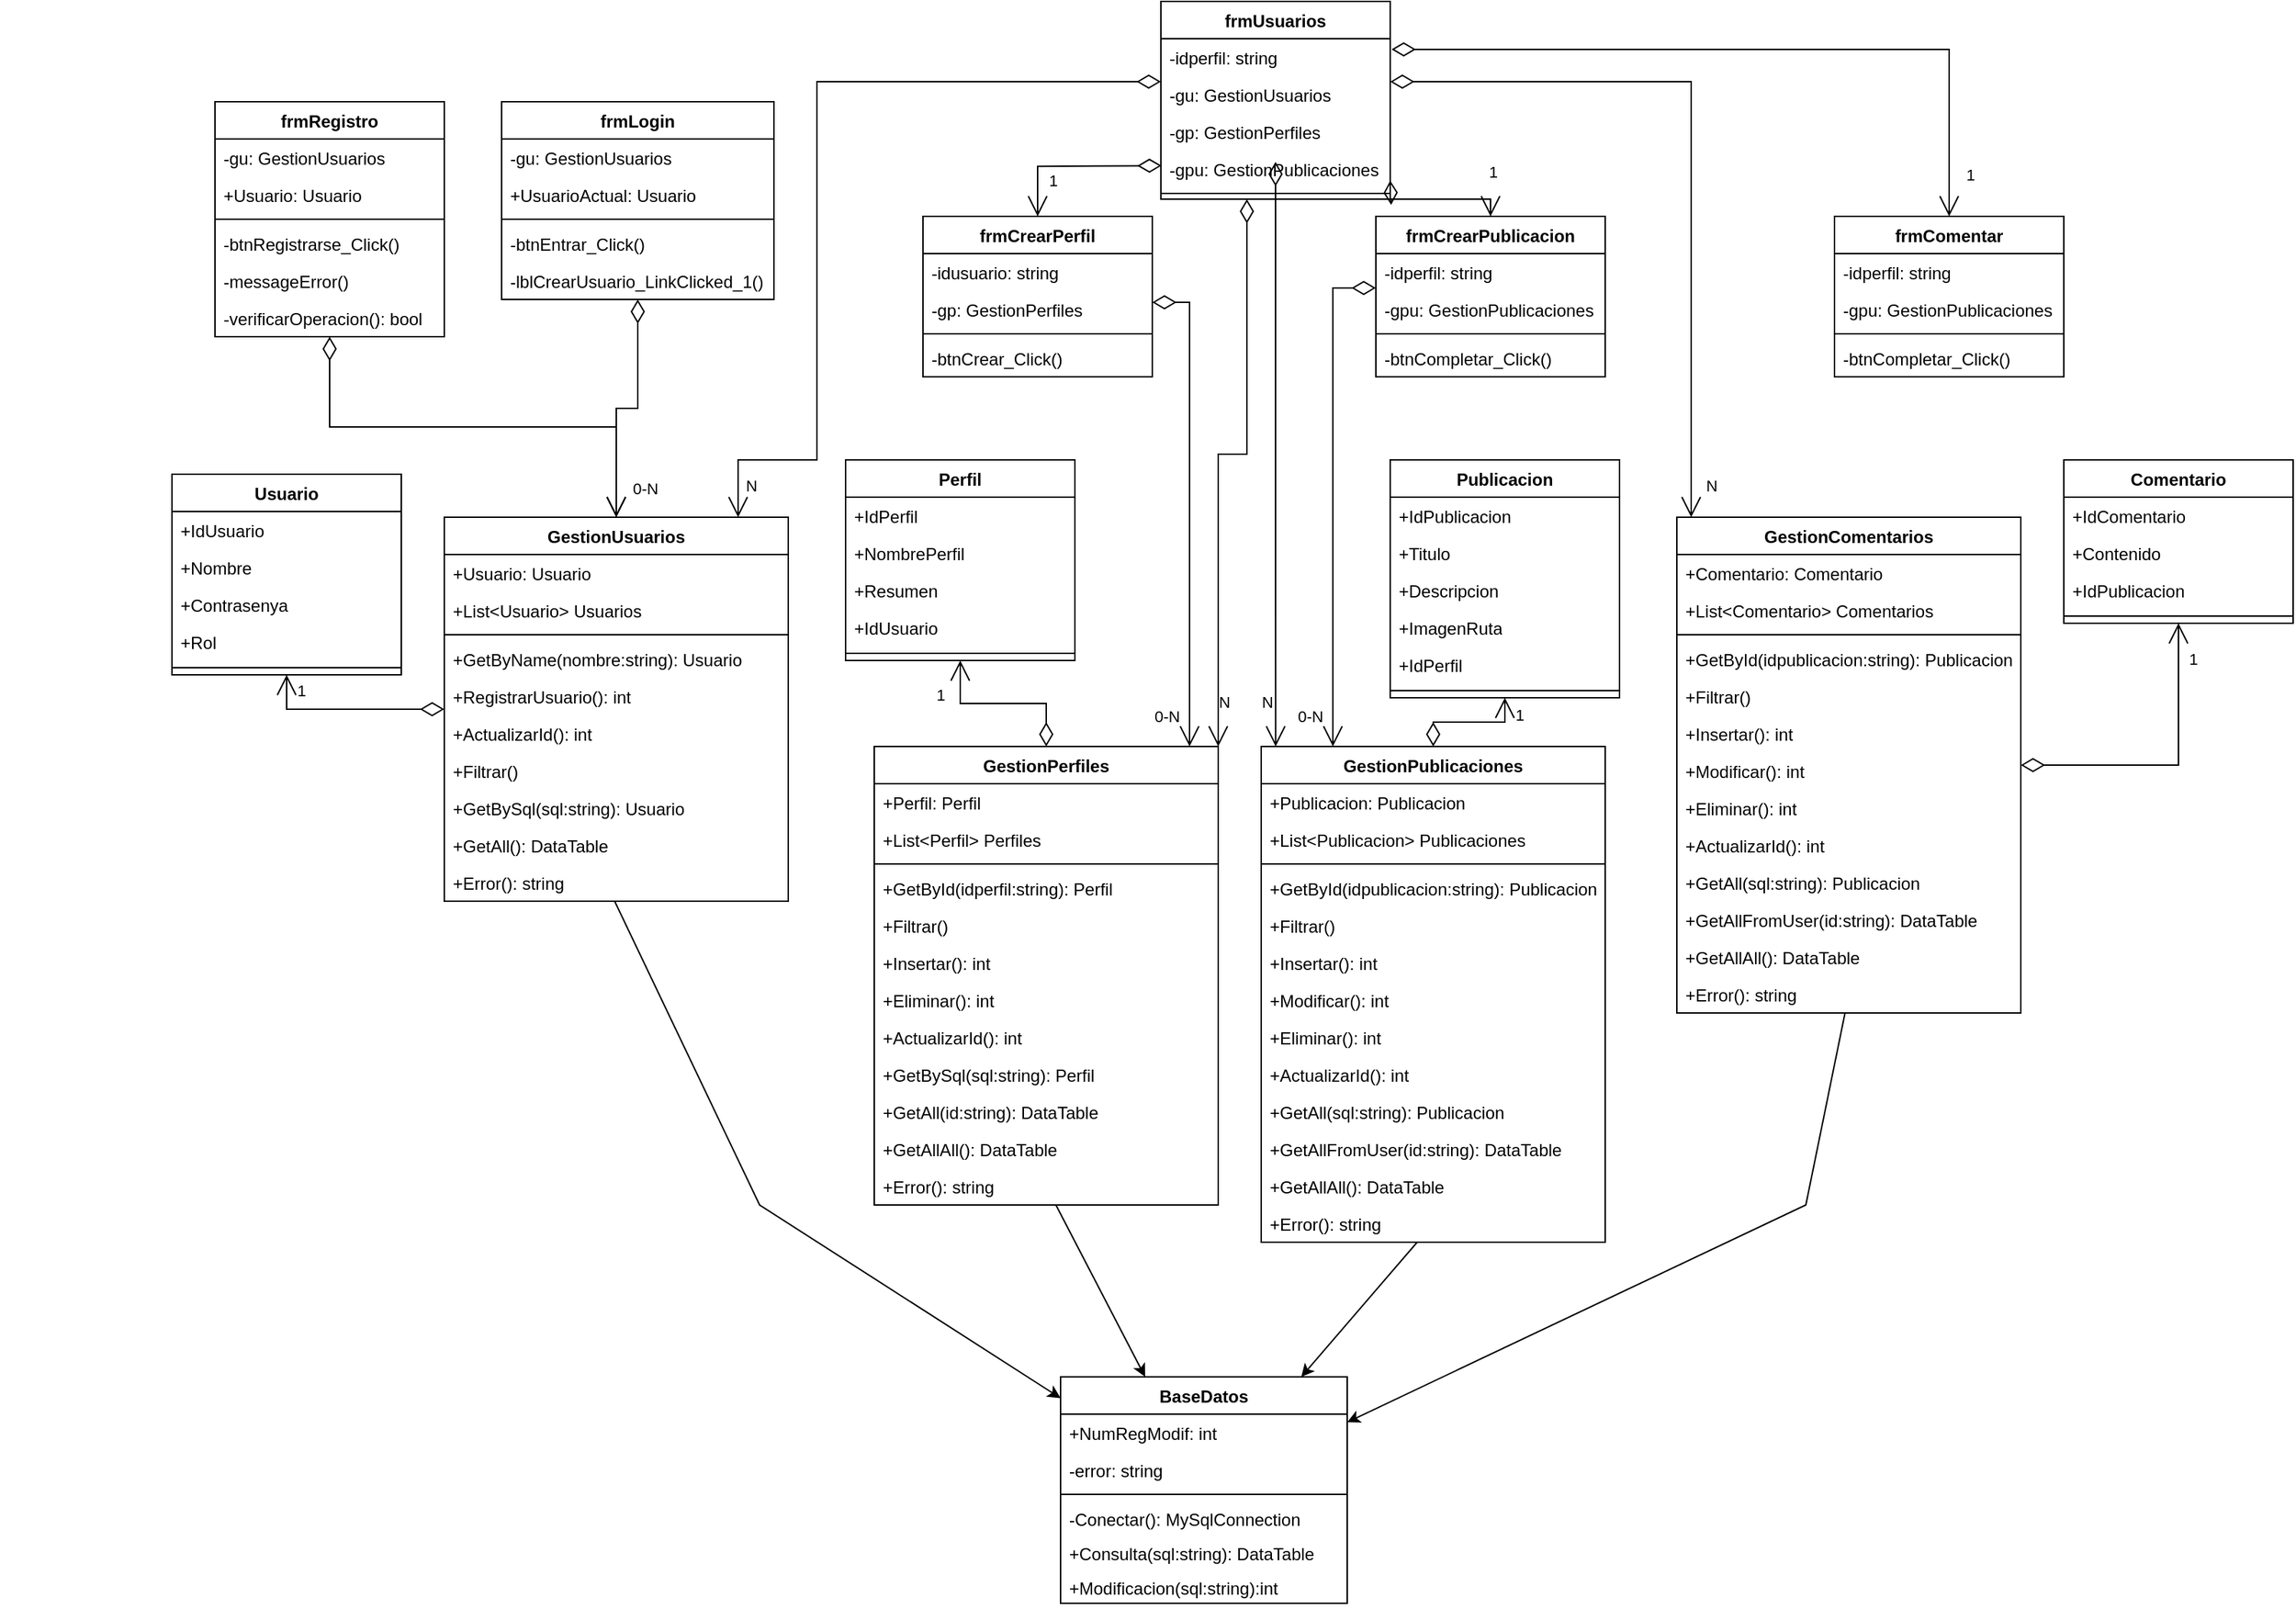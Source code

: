 <mxfile version="24.4.4" type="device">
  <diagram id="C5RBs43oDa-KdzZeNtuy" name="Page-1">
    <mxGraphModel dx="2589" dy="1954" grid="1" gridSize="10" guides="1" tooltips="1" connect="1" arrows="1" fold="1" page="1" pageScale="1" pageWidth="827" pageHeight="1169" math="0" shadow="0">
      <root>
        <mxCell id="WIyWlLk6GJQsqaUBKTNV-0" />
        <mxCell id="WIyWlLk6GJQsqaUBKTNV-1" parent="WIyWlLk6GJQsqaUBKTNV-0" />
        <mxCell id="KeIq5bS-NkXql9gFSNS_-0" value="BaseDatos" style="swimlane;fontStyle=1;align=center;verticalAlign=top;childLayout=stackLayout;horizontal=1;startSize=26;horizontalStack=0;resizeParent=1;resizeParentMax=0;resizeLast=0;collapsible=1;marginBottom=0;whiteSpace=wrap;html=1;" vertex="1" parent="WIyWlLk6GJQsqaUBKTNV-1">
          <mxGeometry x="430" y="610" width="200" height="158" as="geometry" />
        </mxCell>
        <mxCell id="KeIq5bS-NkXql9gFSNS_-1" value="+NumRegModif: int" style="text;strokeColor=none;fillColor=none;align=left;verticalAlign=top;spacingLeft=4;spacingRight=4;overflow=hidden;rotatable=0;points=[[0,0.5],[1,0.5]];portConstraint=eastwest;whiteSpace=wrap;html=1;" vertex="1" parent="KeIq5bS-NkXql9gFSNS_-0">
          <mxGeometry y="26" width="200" height="26" as="geometry" />
        </mxCell>
        <mxCell id="KeIq5bS-NkXql9gFSNS_-4" value="-error: string" style="text;strokeColor=none;fillColor=none;align=left;verticalAlign=top;spacingLeft=4;spacingRight=4;overflow=hidden;rotatable=0;points=[[0,0.5],[1,0.5]];portConstraint=eastwest;whiteSpace=wrap;html=1;" vertex="1" parent="KeIq5bS-NkXql9gFSNS_-0">
          <mxGeometry y="52" width="200" height="26" as="geometry" />
        </mxCell>
        <mxCell id="KeIq5bS-NkXql9gFSNS_-2" value="" style="line;strokeWidth=1;fillColor=none;align=left;verticalAlign=middle;spacingTop=-1;spacingLeft=3;spacingRight=3;rotatable=0;labelPosition=right;points=[];portConstraint=eastwest;strokeColor=inherit;" vertex="1" parent="KeIq5bS-NkXql9gFSNS_-0">
          <mxGeometry y="78" width="200" height="8" as="geometry" />
        </mxCell>
        <mxCell id="KeIq5bS-NkXql9gFSNS_-3" value="-Conectar(): MySqlConnection" style="text;strokeColor=none;fillColor=none;align=left;verticalAlign=top;spacingLeft=4;spacingRight=4;overflow=hidden;rotatable=0;points=[[0,0.5],[1,0.5]];portConstraint=eastwest;whiteSpace=wrap;html=1;" vertex="1" parent="KeIq5bS-NkXql9gFSNS_-0">
          <mxGeometry y="86" width="200" height="24" as="geometry" />
        </mxCell>
        <mxCell id="KeIq5bS-NkXql9gFSNS_-5" value="+Consulta(sql:string): DataTable" style="text;strokeColor=none;fillColor=none;align=left;verticalAlign=top;spacingLeft=4;spacingRight=4;overflow=hidden;rotatable=0;points=[[0,0.5],[1,0.5]];portConstraint=eastwest;whiteSpace=wrap;html=1;" vertex="1" parent="KeIq5bS-NkXql9gFSNS_-0">
          <mxGeometry y="110" width="200" height="24" as="geometry" />
        </mxCell>
        <mxCell id="KeIq5bS-NkXql9gFSNS_-6" value="+Modificacion(sql:string):int" style="text;strokeColor=none;fillColor=none;align=left;verticalAlign=top;spacingLeft=4;spacingRight=4;overflow=hidden;rotatable=0;points=[[0,0.5],[1,0.5]];portConstraint=eastwest;whiteSpace=wrap;html=1;" vertex="1" parent="KeIq5bS-NkXql9gFSNS_-0">
          <mxGeometry y="134" width="200" height="24" as="geometry" />
        </mxCell>
        <mxCell id="KeIq5bS-NkXql9gFSNS_-8" value="Usuario" style="swimlane;fontStyle=1;align=center;verticalAlign=top;childLayout=stackLayout;horizontal=1;startSize=26;horizontalStack=0;resizeParent=1;resizeParentMax=0;resizeLast=0;collapsible=1;marginBottom=0;whiteSpace=wrap;html=1;" vertex="1" parent="WIyWlLk6GJQsqaUBKTNV-1">
          <mxGeometry x="-190" y="-20" width="160" height="140" as="geometry" />
        </mxCell>
        <mxCell id="KeIq5bS-NkXql9gFSNS_-11" value="+IdUsuario" style="text;strokeColor=none;fillColor=none;align=left;verticalAlign=top;spacingLeft=4;spacingRight=4;overflow=hidden;rotatable=0;points=[[0,0.5],[1,0.5]];portConstraint=eastwest;whiteSpace=wrap;html=1;" vertex="1" parent="KeIq5bS-NkXql9gFSNS_-8">
          <mxGeometry y="26" width="160" height="26" as="geometry" />
        </mxCell>
        <mxCell id="KeIq5bS-NkXql9gFSNS_-15" value="+Nombre" style="text;strokeColor=none;fillColor=none;align=left;verticalAlign=top;spacingLeft=4;spacingRight=4;overflow=hidden;rotatable=0;points=[[0,0.5],[1,0.5]];portConstraint=eastwest;whiteSpace=wrap;html=1;" vertex="1" parent="KeIq5bS-NkXql9gFSNS_-8">
          <mxGeometry y="52" width="160" height="26" as="geometry" />
        </mxCell>
        <mxCell id="KeIq5bS-NkXql9gFSNS_-14" value="+Contrasenya" style="text;strokeColor=none;fillColor=none;align=left;verticalAlign=top;spacingLeft=4;spacingRight=4;overflow=hidden;rotatable=0;points=[[0,0.5],[1,0.5]];portConstraint=eastwest;whiteSpace=wrap;html=1;" vertex="1" parent="KeIq5bS-NkXql9gFSNS_-8">
          <mxGeometry y="78" width="160" height="26" as="geometry" />
        </mxCell>
        <mxCell id="KeIq5bS-NkXql9gFSNS_-13" value="+Rol" style="text;strokeColor=none;fillColor=none;align=left;verticalAlign=top;spacingLeft=4;spacingRight=4;overflow=hidden;rotatable=0;points=[[0,0.5],[1,0.5]];portConstraint=eastwest;whiteSpace=wrap;html=1;" vertex="1" parent="KeIq5bS-NkXql9gFSNS_-8">
          <mxGeometry y="104" width="160" height="26" as="geometry" />
        </mxCell>
        <mxCell id="KeIq5bS-NkXql9gFSNS_-10" value="" style="line;strokeWidth=1;fillColor=none;align=left;verticalAlign=middle;spacingTop=-1;spacingLeft=3;spacingRight=3;rotatable=0;labelPosition=right;points=[];portConstraint=eastwest;strokeColor=inherit;" vertex="1" parent="KeIq5bS-NkXql9gFSNS_-8">
          <mxGeometry y="130" width="160" height="10" as="geometry" />
        </mxCell>
        <mxCell id="KeIq5bS-NkXql9gFSNS_-16" value="Perfil" style="swimlane;fontStyle=1;align=center;verticalAlign=top;childLayout=stackLayout;horizontal=1;startSize=26;horizontalStack=0;resizeParent=1;resizeParentMax=0;resizeLast=0;collapsible=1;marginBottom=0;whiteSpace=wrap;html=1;" vertex="1" parent="WIyWlLk6GJQsqaUBKTNV-1">
          <mxGeometry x="280" y="-30" width="160" height="140" as="geometry" />
        </mxCell>
        <mxCell id="KeIq5bS-NkXql9gFSNS_-17" value="+IdPerfil" style="text;strokeColor=none;fillColor=none;align=left;verticalAlign=top;spacingLeft=4;spacingRight=4;overflow=hidden;rotatable=0;points=[[0,0.5],[1,0.5]];portConstraint=eastwest;whiteSpace=wrap;html=1;" vertex="1" parent="KeIq5bS-NkXql9gFSNS_-16">
          <mxGeometry y="26" width="160" height="26" as="geometry" />
        </mxCell>
        <mxCell id="KeIq5bS-NkXql9gFSNS_-18" value="+NombrePerfil" style="text;strokeColor=none;fillColor=none;align=left;verticalAlign=top;spacingLeft=4;spacingRight=4;overflow=hidden;rotatable=0;points=[[0,0.5],[1,0.5]];portConstraint=eastwest;whiteSpace=wrap;html=1;" vertex="1" parent="KeIq5bS-NkXql9gFSNS_-16">
          <mxGeometry y="52" width="160" height="26" as="geometry" />
        </mxCell>
        <mxCell id="KeIq5bS-NkXql9gFSNS_-19" value="+Resumen" style="text;strokeColor=none;fillColor=none;align=left;verticalAlign=top;spacingLeft=4;spacingRight=4;overflow=hidden;rotatable=0;points=[[0,0.5],[1,0.5]];portConstraint=eastwest;whiteSpace=wrap;html=1;" vertex="1" parent="KeIq5bS-NkXql9gFSNS_-16">
          <mxGeometry y="78" width="160" height="26" as="geometry" />
        </mxCell>
        <mxCell id="KeIq5bS-NkXql9gFSNS_-20" value="+IdUsuario" style="text;strokeColor=none;fillColor=none;align=left;verticalAlign=top;spacingLeft=4;spacingRight=4;overflow=hidden;rotatable=0;points=[[0,0.5],[1,0.5]];portConstraint=eastwest;whiteSpace=wrap;html=1;" vertex="1" parent="KeIq5bS-NkXql9gFSNS_-16">
          <mxGeometry y="104" width="160" height="26" as="geometry" />
        </mxCell>
        <mxCell id="KeIq5bS-NkXql9gFSNS_-21" value="" style="line;strokeWidth=1;fillColor=none;align=left;verticalAlign=middle;spacingTop=-1;spacingLeft=3;spacingRight=3;rotatable=0;labelPosition=right;points=[];portConstraint=eastwest;strokeColor=inherit;" vertex="1" parent="KeIq5bS-NkXql9gFSNS_-16">
          <mxGeometry y="130" width="160" height="10" as="geometry" />
        </mxCell>
        <mxCell id="KeIq5bS-NkXql9gFSNS_-22" value="Publicacion" style="swimlane;fontStyle=1;align=center;verticalAlign=top;childLayout=stackLayout;horizontal=1;startSize=26;horizontalStack=0;resizeParent=1;resizeParentMax=0;resizeLast=0;collapsible=1;marginBottom=0;whiteSpace=wrap;html=1;" vertex="1" parent="WIyWlLk6GJQsqaUBKTNV-1">
          <mxGeometry x="660" y="-30" width="160" height="166" as="geometry" />
        </mxCell>
        <mxCell id="KeIq5bS-NkXql9gFSNS_-23" value="+IdPublicacion" style="text;strokeColor=none;fillColor=none;align=left;verticalAlign=top;spacingLeft=4;spacingRight=4;overflow=hidden;rotatable=0;points=[[0,0.5],[1,0.5]];portConstraint=eastwest;whiteSpace=wrap;html=1;" vertex="1" parent="KeIq5bS-NkXql9gFSNS_-22">
          <mxGeometry y="26" width="160" height="26" as="geometry" />
        </mxCell>
        <mxCell id="KeIq5bS-NkXql9gFSNS_-24" value="+Titulo" style="text;strokeColor=none;fillColor=none;align=left;verticalAlign=top;spacingLeft=4;spacingRight=4;overflow=hidden;rotatable=0;points=[[0,0.5],[1,0.5]];portConstraint=eastwest;whiteSpace=wrap;html=1;" vertex="1" parent="KeIq5bS-NkXql9gFSNS_-22">
          <mxGeometry y="52" width="160" height="26" as="geometry" />
        </mxCell>
        <mxCell id="KeIq5bS-NkXql9gFSNS_-25" value="+Descripcion" style="text;strokeColor=none;fillColor=none;align=left;verticalAlign=top;spacingLeft=4;spacingRight=4;overflow=hidden;rotatable=0;points=[[0,0.5],[1,0.5]];portConstraint=eastwest;whiteSpace=wrap;html=1;" vertex="1" parent="KeIq5bS-NkXql9gFSNS_-22">
          <mxGeometry y="78" width="160" height="26" as="geometry" />
        </mxCell>
        <mxCell id="KeIq5bS-NkXql9gFSNS_-26" value="+ImagenRuta" style="text;strokeColor=none;fillColor=none;align=left;verticalAlign=top;spacingLeft=4;spacingRight=4;overflow=hidden;rotatable=0;points=[[0,0.5],[1,0.5]];portConstraint=eastwest;whiteSpace=wrap;html=1;" vertex="1" parent="KeIq5bS-NkXql9gFSNS_-22">
          <mxGeometry y="104" width="160" height="26" as="geometry" />
        </mxCell>
        <mxCell id="KeIq5bS-NkXql9gFSNS_-28" value="+IdPerfil" style="text;strokeColor=none;fillColor=none;align=left;verticalAlign=top;spacingLeft=4;spacingRight=4;overflow=hidden;rotatable=0;points=[[0,0.5],[1,0.5]];portConstraint=eastwest;whiteSpace=wrap;html=1;" vertex="1" parent="KeIq5bS-NkXql9gFSNS_-22">
          <mxGeometry y="130" width="160" height="26" as="geometry" />
        </mxCell>
        <mxCell id="KeIq5bS-NkXql9gFSNS_-27" value="" style="line;strokeWidth=1;fillColor=none;align=left;verticalAlign=middle;spacingTop=-1;spacingLeft=3;spacingRight=3;rotatable=0;labelPosition=right;points=[];portConstraint=eastwest;strokeColor=inherit;" vertex="1" parent="KeIq5bS-NkXql9gFSNS_-22">
          <mxGeometry y="156" width="160" height="10" as="geometry" />
        </mxCell>
        <mxCell id="KeIq5bS-NkXql9gFSNS_-30" value="Comentario" style="swimlane;fontStyle=1;align=center;verticalAlign=top;childLayout=stackLayout;horizontal=1;startSize=26;horizontalStack=0;resizeParent=1;resizeParentMax=0;resizeLast=0;collapsible=1;marginBottom=0;whiteSpace=wrap;html=1;" vertex="1" parent="WIyWlLk6GJQsqaUBKTNV-1">
          <mxGeometry x="1130" y="-30" width="160" height="114" as="geometry" />
        </mxCell>
        <mxCell id="KeIq5bS-NkXql9gFSNS_-31" value="+IdComentario" style="text;strokeColor=none;fillColor=none;align=left;verticalAlign=top;spacingLeft=4;spacingRight=4;overflow=hidden;rotatable=0;points=[[0,0.5],[1,0.5]];portConstraint=eastwest;whiteSpace=wrap;html=1;" vertex="1" parent="KeIq5bS-NkXql9gFSNS_-30">
          <mxGeometry y="26" width="160" height="26" as="geometry" />
        </mxCell>
        <mxCell id="KeIq5bS-NkXql9gFSNS_-32" value="+Contenido" style="text;strokeColor=none;fillColor=none;align=left;verticalAlign=top;spacingLeft=4;spacingRight=4;overflow=hidden;rotatable=0;points=[[0,0.5],[1,0.5]];portConstraint=eastwest;whiteSpace=wrap;html=1;" vertex="1" parent="KeIq5bS-NkXql9gFSNS_-30">
          <mxGeometry y="52" width="160" height="26" as="geometry" />
        </mxCell>
        <mxCell id="KeIq5bS-NkXql9gFSNS_-33" value="+IdPublicacion" style="text;strokeColor=none;fillColor=none;align=left;verticalAlign=top;spacingLeft=4;spacingRight=4;overflow=hidden;rotatable=0;points=[[0,0.5],[1,0.5]];portConstraint=eastwest;whiteSpace=wrap;html=1;" vertex="1" parent="KeIq5bS-NkXql9gFSNS_-30">
          <mxGeometry y="78" width="160" height="26" as="geometry" />
        </mxCell>
        <mxCell id="KeIq5bS-NkXql9gFSNS_-35" value="" style="line;strokeWidth=1;fillColor=none;align=left;verticalAlign=middle;spacingTop=-1;spacingLeft=3;spacingRight=3;rotatable=0;labelPosition=right;points=[];portConstraint=eastwest;strokeColor=inherit;" vertex="1" parent="KeIq5bS-NkXql9gFSNS_-30">
          <mxGeometry y="104" width="160" height="10" as="geometry" />
        </mxCell>
        <mxCell id="KeIq5bS-NkXql9gFSNS_-36" value="GestionUsuarios" style="swimlane;fontStyle=1;align=center;verticalAlign=top;childLayout=stackLayout;horizontal=1;startSize=26;horizontalStack=0;resizeParent=1;resizeParentMax=0;resizeLast=0;collapsible=1;marginBottom=0;whiteSpace=wrap;html=1;" vertex="1" parent="WIyWlLk6GJQsqaUBKTNV-1">
          <mxGeometry y="10" width="240" height="268" as="geometry" />
        </mxCell>
        <mxCell id="KeIq5bS-NkXql9gFSNS_-37" value="+Usuario: Usuario" style="text;strokeColor=none;fillColor=none;align=left;verticalAlign=top;spacingLeft=4;spacingRight=4;overflow=hidden;rotatable=0;points=[[0,0.5],[1,0.5]];portConstraint=eastwest;whiteSpace=wrap;html=1;" vertex="1" parent="KeIq5bS-NkXql9gFSNS_-36">
          <mxGeometry y="26" width="240" height="26" as="geometry" />
        </mxCell>
        <mxCell id="KeIq5bS-NkXql9gFSNS_-40" value="+List&amp;lt;Usuario&amp;gt; Usuarios" style="text;strokeColor=none;fillColor=none;align=left;verticalAlign=top;spacingLeft=4;spacingRight=4;overflow=hidden;rotatable=0;points=[[0,0.5],[1,0.5]];portConstraint=eastwest;whiteSpace=wrap;html=1;" vertex="1" parent="KeIq5bS-NkXql9gFSNS_-36">
          <mxGeometry y="52" width="240" height="26" as="geometry" />
        </mxCell>
        <mxCell id="KeIq5bS-NkXql9gFSNS_-38" value="" style="line;strokeWidth=1;fillColor=none;align=left;verticalAlign=middle;spacingTop=-1;spacingLeft=3;spacingRight=3;rotatable=0;labelPosition=right;points=[];portConstraint=eastwest;strokeColor=inherit;" vertex="1" parent="KeIq5bS-NkXql9gFSNS_-36">
          <mxGeometry y="78" width="240" height="8" as="geometry" />
        </mxCell>
        <mxCell id="KeIq5bS-NkXql9gFSNS_-39" value="+GetByName(nombre:string): Usuario" style="text;strokeColor=none;fillColor=none;align=left;verticalAlign=top;spacingLeft=4;spacingRight=4;overflow=hidden;rotatable=0;points=[[0,0.5],[1,0.5]];portConstraint=eastwest;whiteSpace=wrap;html=1;" vertex="1" parent="KeIq5bS-NkXql9gFSNS_-36">
          <mxGeometry y="86" width="240" height="26" as="geometry" />
        </mxCell>
        <mxCell id="KeIq5bS-NkXql9gFSNS_-41" value="+RegistrarUsuario(): int" style="text;strokeColor=none;fillColor=none;align=left;verticalAlign=top;spacingLeft=4;spacingRight=4;overflow=hidden;rotatable=0;points=[[0,0.5],[1,0.5]];portConstraint=eastwest;whiteSpace=wrap;html=1;" vertex="1" parent="KeIq5bS-NkXql9gFSNS_-36">
          <mxGeometry y="112" width="240" height="26" as="geometry" />
        </mxCell>
        <mxCell id="KeIq5bS-NkXql9gFSNS_-42" value="+ActualizarId(): int" style="text;strokeColor=none;fillColor=none;align=left;verticalAlign=top;spacingLeft=4;spacingRight=4;overflow=hidden;rotatable=0;points=[[0,0.5],[1,0.5]];portConstraint=eastwest;whiteSpace=wrap;html=1;" vertex="1" parent="KeIq5bS-NkXql9gFSNS_-36">
          <mxGeometry y="138" width="240" height="26" as="geometry" />
        </mxCell>
        <mxCell id="KeIq5bS-NkXql9gFSNS_-43" value="+Filtrar()" style="text;strokeColor=none;fillColor=none;align=left;verticalAlign=top;spacingLeft=4;spacingRight=4;overflow=hidden;rotatable=0;points=[[0,0.5],[1,0.5]];portConstraint=eastwest;whiteSpace=wrap;html=1;" vertex="1" parent="KeIq5bS-NkXql9gFSNS_-36">
          <mxGeometry y="164" width="240" height="26" as="geometry" />
        </mxCell>
        <mxCell id="KeIq5bS-NkXql9gFSNS_-44" value="+GetBySql(sql:string): Usuario" style="text;strokeColor=none;fillColor=none;align=left;verticalAlign=top;spacingLeft=4;spacingRight=4;overflow=hidden;rotatable=0;points=[[0,0.5],[1,0.5]];portConstraint=eastwest;whiteSpace=wrap;html=1;" vertex="1" parent="KeIq5bS-NkXql9gFSNS_-36">
          <mxGeometry y="190" width="240" height="26" as="geometry" />
        </mxCell>
        <mxCell id="KeIq5bS-NkXql9gFSNS_-45" value="+GetAll(): DataTable" style="text;strokeColor=none;fillColor=none;align=left;verticalAlign=top;spacingLeft=4;spacingRight=4;overflow=hidden;rotatable=0;points=[[0,0.5],[1,0.5]];portConstraint=eastwest;whiteSpace=wrap;html=1;" vertex="1" parent="KeIq5bS-NkXql9gFSNS_-36">
          <mxGeometry y="216" width="240" height="26" as="geometry" />
        </mxCell>
        <mxCell id="KeIq5bS-NkXql9gFSNS_-70" value="+Error(): string" style="text;strokeColor=none;fillColor=none;align=left;verticalAlign=top;spacingLeft=4;spacingRight=4;overflow=hidden;rotatable=0;points=[[0,0.5],[1,0.5]];portConstraint=eastwest;whiteSpace=wrap;html=1;" vertex="1" parent="KeIq5bS-NkXql9gFSNS_-36">
          <mxGeometry y="242" width="240" height="26" as="geometry" />
        </mxCell>
        <mxCell id="KeIq5bS-NkXql9gFSNS_-46" value="GestionPerfiles" style="swimlane;fontStyle=1;align=center;verticalAlign=top;childLayout=stackLayout;horizontal=1;startSize=26;horizontalStack=0;resizeParent=1;resizeParentMax=0;resizeLast=0;collapsible=1;marginBottom=0;whiteSpace=wrap;html=1;" vertex="1" parent="WIyWlLk6GJQsqaUBKTNV-1">
          <mxGeometry x="300" y="170" width="240" height="320" as="geometry" />
        </mxCell>
        <mxCell id="KeIq5bS-NkXql9gFSNS_-47" value="+Perfil: Perfil" style="text;strokeColor=none;fillColor=none;align=left;verticalAlign=top;spacingLeft=4;spacingRight=4;overflow=hidden;rotatable=0;points=[[0,0.5],[1,0.5]];portConstraint=eastwest;whiteSpace=wrap;html=1;" vertex="1" parent="KeIq5bS-NkXql9gFSNS_-46">
          <mxGeometry y="26" width="240" height="26" as="geometry" />
        </mxCell>
        <mxCell id="KeIq5bS-NkXql9gFSNS_-48" value="+List&amp;lt;Perfil&amp;gt; Perfiles" style="text;strokeColor=none;fillColor=none;align=left;verticalAlign=top;spacingLeft=4;spacingRight=4;overflow=hidden;rotatable=0;points=[[0,0.5],[1,0.5]];portConstraint=eastwest;whiteSpace=wrap;html=1;" vertex="1" parent="KeIq5bS-NkXql9gFSNS_-46">
          <mxGeometry y="52" width="240" height="26" as="geometry" />
        </mxCell>
        <mxCell id="KeIq5bS-NkXql9gFSNS_-49" value="" style="line;strokeWidth=1;fillColor=none;align=left;verticalAlign=middle;spacingTop=-1;spacingLeft=3;spacingRight=3;rotatable=0;labelPosition=right;points=[];portConstraint=eastwest;strokeColor=inherit;" vertex="1" parent="KeIq5bS-NkXql9gFSNS_-46">
          <mxGeometry y="78" width="240" height="8" as="geometry" />
        </mxCell>
        <mxCell id="KeIq5bS-NkXql9gFSNS_-50" value="+GetById(idperfil:string): Perfil" style="text;strokeColor=none;fillColor=none;align=left;verticalAlign=top;spacingLeft=4;spacingRight=4;overflow=hidden;rotatable=0;points=[[0,0.5],[1,0.5]];portConstraint=eastwest;whiteSpace=wrap;html=1;" vertex="1" parent="KeIq5bS-NkXql9gFSNS_-46">
          <mxGeometry y="86" width="240" height="26" as="geometry" />
        </mxCell>
        <mxCell id="KeIq5bS-NkXql9gFSNS_-53" value="+Filtrar()" style="text;strokeColor=none;fillColor=none;align=left;verticalAlign=top;spacingLeft=4;spacingRight=4;overflow=hidden;rotatable=0;points=[[0,0.5],[1,0.5]];portConstraint=eastwest;whiteSpace=wrap;html=1;" vertex="1" parent="KeIq5bS-NkXql9gFSNS_-46">
          <mxGeometry y="112" width="240" height="26" as="geometry" />
        </mxCell>
        <mxCell id="KeIq5bS-NkXql9gFSNS_-51" value="+Insertar(): int" style="text;strokeColor=none;fillColor=none;align=left;verticalAlign=top;spacingLeft=4;spacingRight=4;overflow=hidden;rotatable=0;points=[[0,0.5],[1,0.5]];portConstraint=eastwest;whiteSpace=wrap;html=1;" vertex="1" parent="KeIq5bS-NkXql9gFSNS_-46">
          <mxGeometry y="138" width="240" height="26" as="geometry" />
        </mxCell>
        <mxCell id="KeIq5bS-NkXql9gFSNS_-56" value="+Eliminar(): int" style="text;strokeColor=none;fillColor=none;align=left;verticalAlign=top;spacingLeft=4;spacingRight=4;overflow=hidden;rotatable=0;points=[[0,0.5],[1,0.5]];portConstraint=eastwest;whiteSpace=wrap;html=1;" vertex="1" parent="KeIq5bS-NkXql9gFSNS_-46">
          <mxGeometry y="164" width="240" height="26" as="geometry" />
        </mxCell>
        <mxCell id="KeIq5bS-NkXql9gFSNS_-52" value="+ActualizarId(): int" style="text;strokeColor=none;fillColor=none;align=left;verticalAlign=top;spacingLeft=4;spacingRight=4;overflow=hidden;rotatable=0;points=[[0,0.5],[1,0.5]];portConstraint=eastwest;whiteSpace=wrap;html=1;" vertex="1" parent="KeIq5bS-NkXql9gFSNS_-46">
          <mxGeometry y="190" width="240" height="26" as="geometry" />
        </mxCell>
        <mxCell id="KeIq5bS-NkXql9gFSNS_-54" value="+GetBySql(sql:string): Perfil" style="text;strokeColor=none;fillColor=none;align=left;verticalAlign=top;spacingLeft=4;spacingRight=4;overflow=hidden;rotatable=0;points=[[0,0.5],[1,0.5]];portConstraint=eastwest;whiteSpace=wrap;html=1;" vertex="1" parent="KeIq5bS-NkXql9gFSNS_-46">
          <mxGeometry y="216" width="240" height="26" as="geometry" />
        </mxCell>
        <mxCell id="KeIq5bS-NkXql9gFSNS_-55" value="+GetAll(id:string): DataTable" style="text;strokeColor=none;fillColor=none;align=left;verticalAlign=top;spacingLeft=4;spacingRight=4;overflow=hidden;rotatable=0;points=[[0,0.5],[1,0.5]];portConstraint=eastwest;whiteSpace=wrap;html=1;" vertex="1" parent="KeIq5bS-NkXql9gFSNS_-46">
          <mxGeometry y="242" width="240" height="26" as="geometry" />
        </mxCell>
        <mxCell id="KeIq5bS-NkXql9gFSNS_-57" value="+GetAllAll(): DataTable" style="text;strokeColor=none;fillColor=none;align=left;verticalAlign=top;spacingLeft=4;spacingRight=4;overflow=hidden;rotatable=0;points=[[0,0.5],[1,0.5]];portConstraint=eastwest;whiteSpace=wrap;html=1;" vertex="1" parent="KeIq5bS-NkXql9gFSNS_-46">
          <mxGeometry y="268" width="240" height="26" as="geometry" />
        </mxCell>
        <mxCell id="KeIq5bS-NkXql9gFSNS_-71" value="+Error(): string" style="text;strokeColor=none;fillColor=none;align=left;verticalAlign=top;spacingLeft=4;spacingRight=4;overflow=hidden;rotatable=0;points=[[0,0.5],[1,0.5]];portConstraint=eastwest;whiteSpace=wrap;html=1;" vertex="1" parent="KeIq5bS-NkXql9gFSNS_-46">
          <mxGeometry y="294" width="240" height="26" as="geometry" />
        </mxCell>
        <mxCell id="KeIq5bS-NkXql9gFSNS_-58" value="GestionPublicaciones" style="swimlane;fontStyle=1;align=center;verticalAlign=top;childLayout=stackLayout;horizontal=1;startSize=26;horizontalStack=0;resizeParent=1;resizeParentMax=0;resizeLast=0;collapsible=1;marginBottom=0;whiteSpace=wrap;html=1;" vertex="1" parent="WIyWlLk6GJQsqaUBKTNV-1">
          <mxGeometry x="570" y="170" width="240" height="346" as="geometry" />
        </mxCell>
        <mxCell id="KeIq5bS-NkXql9gFSNS_-59" value="+Publicacion: Publicacion" style="text;strokeColor=none;fillColor=none;align=left;verticalAlign=top;spacingLeft=4;spacingRight=4;overflow=hidden;rotatable=0;points=[[0,0.5],[1,0.5]];portConstraint=eastwest;whiteSpace=wrap;html=1;" vertex="1" parent="KeIq5bS-NkXql9gFSNS_-58">
          <mxGeometry y="26" width="240" height="26" as="geometry" />
        </mxCell>
        <mxCell id="KeIq5bS-NkXql9gFSNS_-60" value="+List&amp;lt;Publicacion&amp;gt; Publicaciones" style="text;strokeColor=none;fillColor=none;align=left;verticalAlign=top;spacingLeft=4;spacingRight=4;overflow=hidden;rotatable=0;points=[[0,0.5],[1,0.5]];portConstraint=eastwest;whiteSpace=wrap;html=1;" vertex="1" parent="KeIq5bS-NkXql9gFSNS_-58">
          <mxGeometry y="52" width="240" height="26" as="geometry" />
        </mxCell>
        <mxCell id="KeIq5bS-NkXql9gFSNS_-61" value="" style="line;strokeWidth=1;fillColor=none;align=left;verticalAlign=middle;spacingTop=-1;spacingLeft=3;spacingRight=3;rotatable=0;labelPosition=right;points=[];portConstraint=eastwest;strokeColor=inherit;" vertex="1" parent="KeIq5bS-NkXql9gFSNS_-58">
          <mxGeometry y="78" width="240" height="8" as="geometry" />
        </mxCell>
        <mxCell id="KeIq5bS-NkXql9gFSNS_-62" value="+GetById(idpublicacion:string): Publicacion" style="text;strokeColor=none;fillColor=none;align=left;verticalAlign=top;spacingLeft=4;spacingRight=4;overflow=hidden;rotatable=0;points=[[0,0.5],[1,0.5]];portConstraint=eastwest;whiteSpace=wrap;html=1;" vertex="1" parent="KeIq5bS-NkXql9gFSNS_-58">
          <mxGeometry y="86" width="240" height="26" as="geometry" />
        </mxCell>
        <mxCell id="KeIq5bS-NkXql9gFSNS_-63" value="+Filtrar()" style="text;strokeColor=none;fillColor=none;align=left;verticalAlign=top;spacingLeft=4;spacingRight=4;overflow=hidden;rotatable=0;points=[[0,0.5],[1,0.5]];portConstraint=eastwest;whiteSpace=wrap;html=1;" vertex="1" parent="KeIq5bS-NkXql9gFSNS_-58">
          <mxGeometry y="112" width="240" height="26" as="geometry" />
        </mxCell>
        <mxCell id="KeIq5bS-NkXql9gFSNS_-64" value="+Insertar(): int" style="text;strokeColor=none;fillColor=none;align=left;verticalAlign=top;spacingLeft=4;spacingRight=4;overflow=hidden;rotatable=0;points=[[0,0.5],[1,0.5]];portConstraint=eastwest;whiteSpace=wrap;html=1;" vertex="1" parent="KeIq5bS-NkXql9gFSNS_-58">
          <mxGeometry y="138" width="240" height="26" as="geometry" />
        </mxCell>
        <mxCell id="KeIq5bS-NkXql9gFSNS_-73" value="+Modificar(): int" style="text;strokeColor=none;fillColor=none;align=left;verticalAlign=top;spacingLeft=4;spacingRight=4;overflow=hidden;rotatable=0;points=[[0,0.5],[1,0.5]];portConstraint=eastwest;whiteSpace=wrap;html=1;" vertex="1" parent="KeIq5bS-NkXql9gFSNS_-58">
          <mxGeometry y="164" width="240" height="26" as="geometry" />
        </mxCell>
        <mxCell id="KeIq5bS-NkXql9gFSNS_-65" value="+Eliminar(): int" style="text;strokeColor=none;fillColor=none;align=left;verticalAlign=top;spacingLeft=4;spacingRight=4;overflow=hidden;rotatable=0;points=[[0,0.5],[1,0.5]];portConstraint=eastwest;whiteSpace=wrap;html=1;" vertex="1" parent="KeIq5bS-NkXql9gFSNS_-58">
          <mxGeometry y="190" width="240" height="26" as="geometry" />
        </mxCell>
        <mxCell id="KeIq5bS-NkXql9gFSNS_-66" value="+ActualizarId(): int" style="text;strokeColor=none;fillColor=none;align=left;verticalAlign=top;spacingLeft=4;spacingRight=4;overflow=hidden;rotatable=0;points=[[0,0.5],[1,0.5]];portConstraint=eastwest;whiteSpace=wrap;html=1;" vertex="1" parent="KeIq5bS-NkXql9gFSNS_-58">
          <mxGeometry y="216" width="240" height="26" as="geometry" />
        </mxCell>
        <mxCell id="KeIq5bS-NkXql9gFSNS_-67" value="+GetAll(sql:string): Publicacion" style="text;strokeColor=none;fillColor=none;align=left;verticalAlign=top;spacingLeft=4;spacingRight=4;overflow=hidden;rotatable=0;points=[[0,0.5],[1,0.5]];portConstraint=eastwest;whiteSpace=wrap;html=1;" vertex="1" parent="KeIq5bS-NkXql9gFSNS_-58">
          <mxGeometry y="242" width="240" height="26" as="geometry" />
        </mxCell>
        <mxCell id="KeIq5bS-NkXql9gFSNS_-68" value="+GetAllFromUser(id:string): DataTable" style="text;strokeColor=none;fillColor=none;align=left;verticalAlign=top;spacingLeft=4;spacingRight=4;overflow=hidden;rotatable=0;points=[[0,0.5],[1,0.5]];portConstraint=eastwest;whiteSpace=wrap;html=1;" vertex="1" parent="KeIq5bS-NkXql9gFSNS_-58">
          <mxGeometry y="268" width="240" height="26" as="geometry" />
        </mxCell>
        <mxCell id="KeIq5bS-NkXql9gFSNS_-69" value="+GetAllAll(): DataTable" style="text;strokeColor=none;fillColor=none;align=left;verticalAlign=top;spacingLeft=4;spacingRight=4;overflow=hidden;rotatable=0;points=[[0,0.5],[1,0.5]];portConstraint=eastwest;whiteSpace=wrap;html=1;" vertex="1" parent="KeIq5bS-NkXql9gFSNS_-58">
          <mxGeometry y="294" width="240" height="26" as="geometry" />
        </mxCell>
        <mxCell id="KeIq5bS-NkXql9gFSNS_-72" value="+Error(): string" style="text;strokeColor=none;fillColor=none;align=left;verticalAlign=top;spacingLeft=4;spacingRight=4;overflow=hidden;rotatable=0;points=[[0,0.5],[1,0.5]];portConstraint=eastwest;whiteSpace=wrap;html=1;" vertex="1" parent="KeIq5bS-NkXql9gFSNS_-58">
          <mxGeometry y="320" width="240" height="26" as="geometry" />
        </mxCell>
        <mxCell id="KeIq5bS-NkXql9gFSNS_-74" value="GestionComentarios" style="swimlane;fontStyle=1;align=center;verticalAlign=top;childLayout=stackLayout;horizontal=1;startSize=26;horizontalStack=0;resizeParent=1;resizeParentMax=0;resizeLast=0;collapsible=1;marginBottom=0;whiteSpace=wrap;html=1;" vertex="1" parent="WIyWlLk6GJQsqaUBKTNV-1">
          <mxGeometry x="860" y="10" width="240" height="346" as="geometry" />
        </mxCell>
        <mxCell id="KeIq5bS-NkXql9gFSNS_-75" value="+Comentario: Comentario" style="text;strokeColor=none;fillColor=none;align=left;verticalAlign=top;spacingLeft=4;spacingRight=4;overflow=hidden;rotatable=0;points=[[0,0.5],[1,0.5]];portConstraint=eastwest;whiteSpace=wrap;html=1;" vertex="1" parent="KeIq5bS-NkXql9gFSNS_-74">
          <mxGeometry y="26" width="240" height="26" as="geometry" />
        </mxCell>
        <mxCell id="KeIq5bS-NkXql9gFSNS_-76" value="+List&amp;lt;Comentario&amp;gt; Comentarios" style="text;strokeColor=none;fillColor=none;align=left;verticalAlign=top;spacingLeft=4;spacingRight=4;overflow=hidden;rotatable=0;points=[[0,0.5],[1,0.5]];portConstraint=eastwest;whiteSpace=wrap;html=1;" vertex="1" parent="KeIq5bS-NkXql9gFSNS_-74">
          <mxGeometry y="52" width="240" height="26" as="geometry" />
        </mxCell>
        <mxCell id="KeIq5bS-NkXql9gFSNS_-77" value="" style="line;strokeWidth=1;fillColor=none;align=left;verticalAlign=middle;spacingTop=-1;spacingLeft=3;spacingRight=3;rotatable=0;labelPosition=right;points=[];portConstraint=eastwest;strokeColor=inherit;" vertex="1" parent="KeIq5bS-NkXql9gFSNS_-74">
          <mxGeometry y="78" width="240" height="8" as="geometry" />
        </mxCell>
        <mxCell id="KeIq5bS-NkXql9gFSNS_-78" value="+GetById(idpublicacion:string): Publicacion" style="text;strokeColor=none;fillColor=none;align=left;verticalAlign=top;spacingLeft=4;spacingRight=4;overflow=hidden;rotatable=0;points=[[0,0.5],[1,0.5]];portConstraint=eastwest;whiteSpace=wrap;html=1;" vertex="1" parent="KeIq5bS-NkXql9gFSNS_-74">
          <mxGeometry y="86" width="240" height="26" as="geometry" />
        </mxCell>
        <mxCell id="KeIq5bS-NkXql9gFSNS_-79" value="+Filtrar()" style="text;strokeColor=none;fillColor=none;align=left;verticalAlign=top;spacingLeft=4;spacingRight=4;overflow=hidden;rotatable=0;points=[[0,0.5],[1,0.5]];portConstraint=eastwest;whiteSpace=wrap;html=1;" vertex="1" parent="KeIq5bS-NkXql9gFSNS_-74">
          <mxGeometry y="112" width="240" height="26" as="geometry" />
        </mxCell>
        <mxCell id="KeIq5bS-NkXql9gFSNS_-80" value="+Insertar(): int" style="text;strokeColor=none;fillColor=none;align=left;verticalAlign=top;spacingLeft=4;spacingRight=4;overflow=hidden;rotatable=0;points=[[0,0.5],[1,0.5]];portConstraint=eastwest;whiteSpace=wrap;html=1;" vertex="1" parent="KeIq5bS-NkXql9gFSNS_-74">
          <mxGeometry y="138" width="240" height="26" as="geometry" />
        </mxCell>
        <mxCell id="KeIq5bS-NkXql9gFSNS_-81" value="+Modificar(): int" style="text;strokeColor=none;fillColor=none;align=left;verticalAlign=top;spacingLeft=4;spacingRight=4;overflow=hidden;rotatable=0;points=[[0,0.5],[1,0.5]];portConstraint=eastwest;whiteSpace=wrap;html=1;" vertex="1" parent="KeIq5bS-NkXql9gFSNS_-74">
          <mxGeometry y="164" width="240" height="26" as="geometry" />
        </mxCell>
        <mxCell id="KeIq5bS-NkXql9gFSNS_-82" value="+Eliminar(): int" style="text;strokeColor=none;fillColor=none;align=left;verticalAlign=top;spacingLeft=4;spacingRight=4;overflow=hidden;rotatable=0;points=[[0,0.5],[1,0.5]];portConstraint=eastwest;whiteSpace=wrap;html=1;" vertex="1" parent="KeIq5bS-NkXql9gFSNS_-74">
          <mxGeometry y="190" width="240" height="26" as="geometry" />
        </mxCell>
        <mxCell id="KeIq5bS-NkXql9gFSNS_-83" value="+ActualizarId(): int" style="text;strokeColor=none;fillColor=none;align=left;verticalAlign=top;spacingLeft=4;spacingRight=4;overflow=hidden;rotatable=0;points=[[0,0.5],[1,0.5]];portConstraint=eastwest;whiteSpace=wrap;html=1;" vertex="1" parent="KeIq5bS-NkXql9gFSNS_-74">
          <mxGeometry y="216" width="240" height="26" as="geometry" />
        </mxCell>
        <mxCell id="KeIq5bS-NkXql9gFSNS_-84" value="+GetAll(sql:string): Publicacion" style="text;strokeColor=none;fillColor=none;align=left;verticalAlign=top;spacingLeft=4;spacingRight=4;overflow=hidden;rotatable=0;points=[[0,0.5],[1,0.5]];portConstraint=eastwest;whiteSpace=wrap;html=1;" vertex="1" parent="KeIq5bS-NkXql9gFSNS_-74">
          <mxGeometry y="242" width="240" height="26" as="geometry" />
        </mxCell>
        <mxCell id="KeIq5bS-NkXql9gFSNS_-85" value="+GetAllFromUser(id:string): DataTable" style="text;strokeColor=none;fillColor=none;align=left;verticalAlign=top;spacingLeft=4;spacingRight=4;overflow=hidden;rotatable=0;points=[[0,0.5],[1,0.5]];portConstraint=eastwest;whiteSpace=wrap;html=1;" vertex="1" parent="KeIq5bS-NkXql9gFSNS_-74">
          <mxGeometry y="268" width="240" height="26" as="geometry" />
        </mxCell>
        <mxCell id="KeIq5bS-NkXql9gFSNS_-86" value="+GetAllAll(): DataTable" style="text;strokeColor=none;fillColor=none;align=left;verticalAlign=top;spacingLeft=4;spacingRight=4;overflow=hidden;rotatable=0;points=[[0,0.5],[1,0.5]];portConstraint=eastwest;whiteSpace=wrap;html=1;" vertex="1" parent="KeIq5bS-NkXql9gFSNS_-74">
          <mxGeometry y="294" width="240" height="26" as="geometry" />
        </mxCell>
        <mxCell id="KeIq5bS-NkXql9gFSNS_-87" value="+Error(): string" style="text;strokeColor=none;fillColor=none;align=left;verticalAlign=top;spacingLeft=4;spacingRight=4;overflow=hidden;rotatable=0;points=[[0,0.5],[1,0.5]];portConstraint=eastwest;whiteSpace=wrap;html=1;" vertex="1" parent="KeIq5bS-NkXql9gFSNS_-74">
          <mxGeometry y="320" width="240" height="26" as="geometry" />
        </mxCell>
        <mxCell id="KeIq5bS-NkXql9gFSNS_-89" value="frmCrearPerfil" style="swimlane;fontStyle=1;align=center;verticalAlign=top;childLayout=stackLayout;horizontal=1;startSize=26;horizontalStack=0;resizeParent=1;resizeParentMax=0;resizeLast=0;collapsible=1;marginBottom=0;whiteSpace=wrap;html=1;" vertex="1" parent="WIyWlLk6GJQsqaUBKTNV-1">
          <mxGeometry x="334" y="-200" width="160" height="112" as="geometry" />
        </mxCell>
        <mxCell id="KeIq5bS-NkXql9gFSNS_-90" value="-idusuario: string" style="text;strokeColor=none;fillColor=none;align=left;verticalAlign=top;spacingLeft=4;spacingRight=4;overflow=hidden;rotatable=0;points=[[0,0.5],[1,0.5]];portConstraint=eastwest;whiteSpace=wrap;html=1;" vertex="1" parent="KeIq5bS-NkXql9gFSNS_-89">
          <mxGeometry y="26" width="160" height="26" as="geometry" />
        </mxCell>
        <mxCell id="KeIq5bS-NkXql9gFSNS_-93" value="-gp: GestionPerfiles" style="text;strokeColor=none;fillColor=none;align=left;verticalAlign=top;spacingLeft=4;spacingRight=4;overflow=hidden;rotatable=0;points=[[0,0.5],[1,0.5]];portConstraint=eastwest;whiteSpace=wrap;html=1;" vertex="1" parent="KeIq5bS-NkXql9gFSNS_-89">
          <mxGeometry y="52" width="160" height="26" as="geometry" />
        </mxCell>
        <mxCell id="KeIq5bS-NkXql9gFSNS_-91" value="" style="line;strokeWidth=1;fillColor=none;align=left;verticalAlign=middle;spacingTop=-1;spacingLeft=3;spacingRight=3;rotatable=0;labelPosition=right;points=[];portConstraint=eastwest;strokeColor=inherit;" vertex="1" parent="KeIq5bS-NkXql9gFSNS_-89">
          <mxGeometry y="78" width="160" height="8" as="geometry" />
        </mxCell>
        <mxCell id="KeIq5bS-NkXql9gFSNS_-92" value="-btnCrear_Click()" style="text;strokeColor=none;fillColor=none;align=left;verticalAlign=top;spacingLeft=4;spacingRight=4;overflow=hidden;rotatable=0;points=[[0,0.5],[1,0.5]];portConstraint=eastwest;whiteSpace=wrap;html=1;" vertex="1" parent="KeIq5bS-NkXql9gFSNS_-89">
          <mxGeometry y="86" width="160" height="26" as="geometry" />
        </mxCell>
        <mxCell id="KeIq5bS-NkXql9gFSNS_-95" value="frmCrearPublicacion" style="swimlane;fontStyle=1;align=center;verticalAlign=top;childLayout=stackLayout;horizontal=1;startSize=26;horizontalStack=0;resizeParent=1;resizeParentMax=0;resizeLast=0;collapsible=1;marginBottom=0;whiteSpace=wrap;html=1;" vertex="1" parent="WIyWlLk6GJQsqaUBKTNV-1">
          <mxGeometry x="650" y="-200" width="160" height="112" as="geometry" />
        </mxCell>
        <mxCell id="KeIq5bS-NkXql9gFSNS_-96" value="-idperfil: string" style="text;strokeColor=none;fillColor=none;align=left;verticalAlign=top;spacingLeft=4;spacingRight=4;overflow=hidden;rotatable=0;points=[[0,0.5],[1,0.5]];portConstraint=eastwest;whiteSpace=wrap;html=1;" vertex="1" parent="KeIq5bS-NkXql9gFSNS_-95">
          <mxGeometry y="26" width="160" height="26" as="geometry" />
        </mxCell>
        <mxCell id="KeIq5bS-NkXql9gFSNS_-97" value="-gpu: GestionPublicaciones" style="text;strokeColor=none;fillColor=none;align=left;verticalAlign=top;spacingLeft=4;spacingRight=4;overflow=hidden;rotatable=0;points=[[0,0.5],[1,0.5]];portConstraint=eastwest;whiteSpace=wrap;html=1;" vertex="1" parent="KeIq5bS-NkXql9gFSNS_-95">
          <mxGeometry y="52" width="160" height="26" as="geometry" />
        </mxCell>
        <mxCell id="KeIq5bS-NkXql9gFSNS_-99" value="" style="line;strokeWidth=1;fillColor=none;align=left;verticalAlign=middle;spacingTop=-1;spacingLeft=3;spacingRight=3;rotatable=0;labelPosition=right;points=[];portConstraint=eastwest;strokeColor=inherit;" vertex="1" parent="KeIq5bS-NkXql9gFSNS_-95">
          <mxGeometry y="78" width="160" height="8" as="geometry" />
        </mxCell>
        <mxCell id="KeIq5bS-NkXql9gFSNS_-100" value="-btnCompletar_Click()" style="text;strokeColor=none;fillColor=none;align=left;verticalAlign=top;spacingLeft=4;spacingRight=4;overflow=hidden;rotatable=0;points=[[0,0.5],[1,0.5]];portConstraint=eastwest;whiteSpace=wrap;html=1;" vertex="1" parent="KeIq5bS-NkXql9gFSNS_-95">
          <mxGeometry y="86" width="160" height="26" as="geometry" />
        </mxCell>
        <mxCell id="KeIq5bS-NkXql9gFSNS_-114" value="frmRegistro" style="swimlane;fontStyle=1;align=center;verticalAlign=top;childLayout=stackLayout;horizontal=1;startSize=26;horizontalStack=0;resizeParent=1;resizeParentMax=0;resizeLast=0;collapsible=1;marginBottom=0;whiteSpace=wrap;html=1;" vertex="1" parent="WIyWlLk6GJQsqaUBKTNV-1">
          <mxGeometry x="-160" y="-280" width="160" height="164" as="geometry" />
        </mxCell>
        <mxCell id="KeIq5bS-NkXql9gFSNS_-115" value="-gu: GestionUsuarios" style="text;strokeColor=none;fillColor=none;align=left;verticalAlign=top;spacingLeft=4;spacingRight=4;overflow=hidden;rotatable=0;points=[[0,0.5],[1,0.5]];portConstraint=eastwest;whiteSpace=wrap;html=1;" vertex="1" parent="KeIq5bS-NkXql9gFSNS_-114">
          <mxGeometry y="26" width="160" height="26" as="geometry" />
        </mxCell>
        <mxCell id="KeIq5bS-NkXql9gFSNS_-116" value="+Usuario: Usuario" style="text;strokeColor=none;fillColor=none;align=left;verticalAlign=top;spacingLeft=4;spacingRight=4;overflow=hidden;rotatable=0;points=[[0,0.5],[1,0.5]];portConstraint=eastwest;whiteSpace=wrap;html=1;" vertex="1" parent="KeIq5bS-NkXql9gFSNS_-114">
          <mxGeometry y="52" width="160" height="26" as="geometry" />
        </mxCell>
        <mxCell id="KeIq5bS-NkXql9gFSNS_-117" value="" style="line;strokeWidth=1;fillColor=none;align=left;verticalAlign=middle;spacingTop=-1;spacingLeft=3;spacingRight=3;rotatable=0;labelPosition=right;points=[];portConstraint=eastwest;strokeColor=inherit;" vertex="1" parent="KeIq5bS-NkXql9gFSNS_-114">
          <mxGeometry y="78" width="160" height="8" as="geometry" />
        </mxCell>
        <mxCell id="KeIq5bS-NkXql9gFSNS_-118" value="-btnRegistrarse_Click()" style="text;strokeColor=none;fillColor=none;align=left;verticalAlign=top;spacingLeft=4;spacingRight=4;overflow=hidden;rotatable=0;points=[[0,0.5],[1,0.5]];portConstraint=eastwest;whiteSpace=wrap;html=1;" vertex="1" parent="KeIq5bS-NkXql9gFSNS_-114">
          <mxGeometry y="86" width="160" height="26" as="geometry" />
        </mxCell>
        <mxCell id="KeIq5bS-NkXql9gFSNS_-119" value="-messageError()" style="text;strokeColor=none;fillColor=none;align=left;verticalAlign=top;spacingLeft=4;spacingRight=4;overflow=hidden;rotatable=0;points=[[0,0.5],[1,0.5]];portConstraint=eastwest;whiteSpace=wrap;html=1;" vertex="1" parent="KeIq5bS-NkXql9gFSNS_-114">
          <mxGeometry y="112" width="160" height="26" as="geometry" />
        </mxCell>
        <mxCell id="KeIq5bS-NkXql9gFSNS_-120" value="-verificarOperacion(): bool" style="text;strokeColor=none;fillColor=none;align=left;verticalAlign=top;spacingLeft=4;spacingRight=4;overflow=hidden;rotatable=0;points=[[0,0.5],[1,0.5]];portConstraint=eastwest;whiteSpace=wrap;html=1;" vertex="1" parent="KeIq5bS-NkXql9gFSNS_-114">
          <mxGeometry y="138" width="160" height="26" as="geometry" />
        </mxCell>
        <mxCell id="KeIq5bS-NkXql9gFSNS_-121" value="frmLogin&lt;div&gt;&lt;br&gt;&lt;/div&gt;" style="swimlane;fontStyle=1;align=center;verticalAlign=top;childLayout=stackLayout;horizontal=1;startSize=26;horizontalStack=0;resizeParent=1;resizeParentMax=0;resizeLast=0;collapsible=1;marginBottom=0;whiteSpace=wrap;html=1;" vertex="1" parent="WIyWlLk6GJQsqaUBKTNV-1">
          <mxGeometry x="40" y="-280" width="190" height="138" as="geometry" />
        </mxCell>
        <mxCell id="KeIq5bS-NkXql9gFSNS_-122" value="-gu: GestionUsuarios" style="text;strokeColor=none;fillColor=none;align=left;verticalAlign=top;spacingLeft=4;spacingRight=4;overflow=hidden;rotatable=0;points=[[0,0.5],[1,0.5]];portConstraint=eastwest;whiteSpace=wrap;html=1;" vertex="1" parent="KeIq5bS-NkXql9gFSNS_-121">
          <mxGeometry y="26" width="190" height="26" as="geometry" />
        </mxCell>
        <mxCell id="KeIq5bS-NkXql9gFSNS_-123" value="+UsuarioActual: Usuario" style="text;strokeColor=none;fillColor=none;align=left;verticalAlign=top;spacingLeft=4;spacingRight=4;overflow=hidden;rotatable=0;points=[[0,0.5],[1,0.5]];portConstraint=eastwest;whiteSpace=wrap;html=1;" vertex="1" parent="KeIq5bS-NkXql9gFSNS_-121">
          <mxGeometry y="52" width="190" height="26" as="geometry" />
        </mxCell>
        <mxCell id="KeIq5bS-NkXql9gFSNS_-124" value="" style="line;strokeWidth=1;fillColor=none;align=left;verticalAlign=middle;spacingTop=-1;spacingLeft=3;spacingRight=3;rotatable=0;labelPosition=right;points=[];portConstraint=eastwest;strokeColor=inherit;" vertex="1" parent="KeIq5bS-NkXql9gFSNS_-121">
          <mxGeometry y="78" width="190" height="8" as="geometry" />
        </mxCell>
        <mxCell id="KeIq5bS-NkXql9gFSNS_-125" value="-btnEntrar_Click()" style="text;strokeColor=none;fillColor=none;align=left;verticalAlign=top;spacingLeft=4;spacingRight=4;overflow=hidden;rotatable=0;points=[[0,0.5],[1,0.5]];portConstraint=eastwest;whiteSpace=wrap;html=1;" vertex="1" parent="KeIq5bS-NkXql9gFSNS_-121">
          <mxGeometry y="86" width="190" height="26" as="geometry" />
        </mxCell>
        <mxCell id="KeIq5bS-NkXql9gFSNS_-126" value="-lblCrearUsuario_LinkClicked_1()" style="text;strokeColor=none;fillColor=none;align=left;verticalAlign=top;spacingLeft=4;spacingRight=4;overflow=hidden;rotatable=0;points=[[0,0.5],[1,0.5]];portConstraint=eastwest;whiteSpace=wrap;html=1;" vertex="1" parent="KeIq5bS-NkXql9gFSNS_-121">
          <mxGeometry y="112" width="190" height="26" as="geometry" />
        </mxCell>
        <mxCell id="KeIq5bS-NkXql9gFSNS_-127" value="" style="endArrow=classic;html=1;rounded=0;exitX=0.495;exitY=0.995;exitDx=0;exitDy=0;exitPerimeter=0;" edge="1" parent="WIyWlLk6GJQsqaUBKTNV-1" source="KeIq5bS-NkXql9gFSNS_-70" target="KeIq5bS-NkXql9gFSNS_-0">
          <mxGeometry width="50" height="50" relative="1" as="geometry">
            <mxPoint x="150" y="350" as="sourcePoint" />
            <mxPoint x="180" y="430" as="targetPoint" />
            <Array as="points">
              <mxPoint x="220" y="490" />
            </Array>
          </mxGeometry>
        </mxCell>
        <mxCell id="KeIq5bS-NkXql9gFSNS_-128" value="" style="endArrow=classic;html=1;rounded=0;" edge="1" parent="WIyWlLk6GJQsqaUBKTNV-1" source="KeIq5bS-NkXql9gFSNS_-71" target="KeIq5bS-NkXql9gFSNS_-0">
          <mxGeometry width="50" height="50" relative="1" as="geometry">
            <mxPoint x="460" y="590" as="sourcePoint" />
            <mxPoint x="510" y="540" as="targetPoint" />
          </mxGeometry>
        </mxCell>
        <mxCell id="KeIq5bS-NkXql9gFSNS_-129" value="" style="endArrow=classic;html=1;rounded=0;" edge="1" parent="WIyWlLk6GJQsqaUBKTNV-1" source="KeIq5bS-NkXql9gFSNS_-72" target="KeIq5bS-NkXql9gFSNS_-0">
          <mxGeometry width="50" height="50" relative="1" as="geometry">
            <mxPoint x="610" y="610" as="sourcePoint" />
            <mxPoint x="660" y="560" as="targetPoint" />
          </mxGeometry>
        </mxCell>
        <mxCell id="KeIq5bS-NkXql9gFSNS_-130" value="" style="endArrow=classic;html=1;rounded=0;" edge="1" parent="WIyWlLk6GJQsqaUBKTNV-1" source="KeIq5bS-NkXql9gFSNS_-87" target="KeIq5bS-NkXql9gFSNS_-0">
          <mxGeometry width="50" height="50" relative="1" as="geometry">
            <mxPoint x="129" y="288" as="sourcePoint" />
            <mxPoint x="439" y="639" as="targetPoint" />
            <Array as="points">
              <mxPoint x="950" y="490" />
            </Array>
          </mxGeometry>
        </mxCell>
        <mxCell id="KeIq5bS-NkXql9gFSNS_-133" value="" style="endArrow=open;html=1;endSize=12;startArrow=diamondThin;startSize=14;startFill=0;edgeStyle=orthogonalEdgeStyle;align=left;verticalAlign=bottom;rounded=0;entryX=0.5;entryY=1;entryDx=0;entryDy=0;" edge="1" parent="WIyWlLk6GJQsqaUBKTNV-1" source="KeIq5bS-NkXql9gFSNS_-36" target="KeIq5bS-NkXql9gFSNS_-8">
          <mxGeometry x="-1" y="3" relative="1" as="geometry">
            <mxPoint x="-170" y="140" as="sourcePoint" />
            <mxPoint x="-80" y="230" as="targetPoint" />
          </mxGeometry>
        </mxCell>
        <mxCell id="KeIq5bS-NkXql9gFSNS_-134" value="1" style="edgeLabel;html=1;align=center;verticalAlign=middle;resizable=0;points=[];" vertex="1" connectable="0" parent="KeIq5bS-NkXql9gFSNS_-133">
          <mxGeometry x="-0.615" relative="1" as="geometry">
            <mxPoint x="-74" y="-13" as="offset" />
          </mxGeometry>
        </mxCell>
        <mxCell id="KeIq5bS-NkXql9gFSNS_-137" value="" style="endArrow=open;html=1;endSize=12;startArrow=diamondThin;startSize=14;startFill=0;edgeStyle=orthogonalEdgeStyle;align=left;verticalAlign=bottom;rounded=0;entryX=0.5;entryY=1;entryDx=0;entryDy=0;" edge="1" parent="WIyWlLk6GJQsqaUBKTNV-1" source="KeIq5bS-NkXql9gFSNS_-46" target="KeIq5bS-NkXql9gFSNS_-16">
          <mxGeometry x="-1" y="3" relative="1" as="geometry">
            <mxPoint x="10" y="154" as="sourcePoint" />
            <mxPoint x="-100" y="130" as="targetPoint" />
          </mxGeometry>
        </mxCell>
        <mxCell id="KeIq5bS-NkXql9gFSNS_-138" value="1" style="edgeLabel;html=1;align=center;verticalAlign=middle;resizable=0;points=[];" vertex="1" connectable="0" parent="KeIq5bS-NkXql9gFSNS_-137">
          <mxGeometry x="-0.615" relative="1" as="geometry">
            <mxPoint x="-74" y="-13" as="offset" />
          </mxGeometry>
        </mxCell>
        <mxCell id="KeIq5bS-NkXql9gFSNS_-139" value="" style="endArrow=open;html=1;endSize=12;startArrow=diamondThin;startSize=14;startFill=0;edgeStyle=orthogonalEdgeStyle;align=left;verticalAlign=bottom;rounded=0;entryX=0.5;entryY=1;entryDx=0;entryDy=0;" edge="1" parent="WIyWlLk6GJQsqaUBKTNV-1" source="KeIq5bS-NkXql9gFSNS_-58" target="KeIq5bS-NkXql9gFSNS_-22">
          <mxGeometry x="-1" y="3" relative="1" as="geometry">
            <mxPoint x="430" y="180" as="sourcePoint" />
            <mxPoint x="370" y="120" as="targetPoint" />
          </mxGeometry>
        </mxCell>
        <mxCell id="KeIq5bS-NkXql9gFSNS_-140" value="1" style="edgeLabel;html=1;align=center;verticalAlign=middle;resizable=0;points=[];" vertex="1" connectable="0" parent="KeIq5bS-NkXql9gFSNS_-139">
          <mxGeometry x="-0.615" relative="1" as="geometry">
            <mxPoint x="60" y="-6" as="offset" />
          </mxGeometry>
        </mxCell>
        <mxCell id="KeIq5bS-NkXql9gFSNS_-141" value="" style="endArrow=open;html=1;endSize=12;startArrow=diamondThin;startSize=14;startFill=0;edgeStyle=orthogonalEdgeStyle;align=left;verticalAlign=bottom;rounded=0;entryX=0.5;entryY=1;entryDx=0;entryDy=0;" edge="1" parent="WIyWlLk6GJQsqaUBKTNV-1" source="KeIq5bS-NkXql9gFSNS_-74" target="KeIq5bS-NkXql9gFSNS_-30">
          <mxGeometry x="-1" y="3" relative="1" as="geometry">
            <mxPoint x="440" y="190" as="sourcePoint" />
            <mxPoint x="380" y="130" as="targetPoint" />
          </mxGeometry>
        </mxCell>
        <mxCell id="KeIq5bS-NkXql9gFSNS_-142" value="1" style="edgeLabel;html=1;align=center;verticalAlign=middle;resizable=0;points=[];" vertex="1" connectable="0" parent="KeIq5bS-NkXql9gFSNS_-141">
          <mxGeometry x="-0.615" relative="1" as="geometry">
            <mxPoint x="80" y="-74" as="offset" />
          </mxGeometry>
        </mxCell>
        <mxCell id="KeIq5bS-NkXql9gFSNS_-146" value="" style="endArrow=open;html=1;endSize=12;startArrow=diamondThin;startSize=14;startFill=0;edgeStyle=orthogonalEdgeStyle;align=left;verticalAlign=bottom;rounded=0;" edge="1" parent="WIyWlLk6GJQsqaUBKTNV-1" source="KeIq5bS-NkXql9gFSNS_-114" target="KeIq5bS-NkXql9gFSNS_-36">
          <mxGeometry x="-1" y="3" relative="1" as="geometry">
            <mxPoint x="10" y="154" as="sourcePoint" />
            <mxPoint x="-100" y="130" as="targetPoint" />
          </mxGeometry>
        </mxCell>
        <mxCell id="KeIq5bS-NkXql9gFSNS_-148" value="" style="endArrow=open;html=1;endSize=12;startArrow=diamondThin;startSize=14;startFill=0;edgeStyle=orthogonalEdgeStyle;align=left;verticalAlign=bottom;rounded=0;" edge="1" parent="WIyWlLk6GJQsqaUBKTNV-1" source="KeIq5bS-NkXql9gFSNS_-121" target="KeIq5bS-NkXql9gFSNS_-36">
          <mxGeometry x="-1" y="3" relative="1" as="geometry">
            <mxPoint x="-70" y="-106" as="sourcePoint" />
            <mxPoint x="130" y="20" as="targetPoint" />
          </mxGeometry>
        </mxCell>
        <mxCell id="KeIq5bS-NkXql9gFSNS_-150" value="0-N" style="edgeLabel;html=1;align=center;verticalAlign=middle;resizable=0;points=[];" vertex="1" connectable="0" parent="WIyWlLk6GJQsqaUBKTNV-1">
          <mxGeometry x="140" y="-10.0" as="geometry" />
        </mxCell>
        <mxCell id="KeIq5bS-NkXql9gFSNS_-152" value="" style="endArrow=open;html=1;endSize=12;startArrow=diamondThin;startSize=14;startFill=0;edgeStyle=orthogonalEdgeStyle;align=left;verticalAlign=bottom;rounded=0;" edge="1" parent="WIyWlLk6GJQsqaUBKTNV-1" source="KeIq5bS-NkXql9gFSNS_-89" target="KeIq5bS-NkXql9gFSNS_-46">
          <mxGeometry x="-1" y="3" relative="1" as="geometry">
            <mxPoint x="145" y="-132" as="sourcePoint" />
            <mxPoint x="130" y="20" as="targetPoint" />
            <Array as="points">
              <mxPoint x="520" y="-140" />
            </Array>
          </mxGeometry>
        </mxCell>
        <mxCell id="KeIq5bS-NkXql9gFSNS_-153" value="" style="endArrow=open;html=1;endSize=12;startArrow=diamondThin;startSize=14;startFill=0;edgeStyle=orthogonalEdgeStyle;align=left;verticalAlign=bottom;rounded=0;" edge="1" parent="WIyWlLk6GJQsqaUBKTNV-1" source="KeIq5bS-NkXql9gFSNS_-95" target="KeIq5bS-NkXql9gFSNS_-58">
          <mxGeometry x="-1" y="3" relative="1" as="geometry">
            <mxPoint x="530" y="-250" as="sourcePoint" />
            <mxPoint x="590" y="144" as="targetPoint" />
            <Array as="points">
              <mxPoint x="620" y="-150" />
            </Array>
          </mxGeometry>
        </mxCell>
        <mxCell id="KeIq5bS-NkXql9gFSNS_-156" value="0-N" style="edgeLabel;html=1;align=center;verticalAlign=middle;resizable=0;points=[];" vertex="1" connectable="0" parent="WIyWlLk6GJQsqaUBKTNV-1">
          <mxGeometry x="80.003" y="-50" as="geometry">
            <mxPoint x="524" y="199" as="offset" />
          </mxGeometry>
        </mxCell>
        <mxCell id="KeIq5bS-NkXql9gFSNS_-157" value="frmComentar" style="swimlane;fontStyle=1;align=center;verticalAlign=top;childLayout=stackLayout;horizontal=1;startSize=26;horizontalStack=0;resizeParent=1;resizeParentMax=0;resizeLast=0;collapsible=1;marginBottom=0;whiteSpace=wrap;html=1;" vertex="1" parent="WIyWlLk6GJQsqaUBKTNV-1">
          <mxGeometry x="970" y="-200" width="160" height="112" as="geometry" />
        </mxCell>
        <mxCell id="KeIq5bS-NkXql9gFSNS_-158" value="-idperfil: string" style="text;strokeColor=none;fillColor=none;align=left;verticalAlign=top;spacingLeft=4;spacingRight=4;overflow=hidden;rotatable=0;points=[[0,0.5],[1,0.5]];portConstraint=eastwest;whiteSpace=wrap;html=1;" vertex="1" parent="KeIq5bS-NkXql9gFSNS_-157">
          <mxGeometry y="26" width="160" height="26" as="geometry" />
        </mxCell>
        <mxCell id="KeIq5bS-NkXql9gFSNS_-159" value="-gpu: GestionPublicaciones" style="text;strokeColor=none;fillColor=none;align=left;verticalAlign=top;spacingLeft=4;spacingRight=4;overflow=hidden;rotatable=0;points=[[0,0.5],[1,0.5]];portConstraint=eastwest;whiteSpace=wrap;html=1;" vertex="1" parent="KeIq5bS-NkXql9gFSNS_-157">
          <mxGeometry y="52" width="160" height="26" as="geometry" />
        </mxCell>
        <mxCell id="KeIq5bS-NkXql9gFSNS_-160" value="" style="line;strokeWidth=1;fillColor=none;align=left;verticalAlign=middle;spacingTop=-1;spacingLeft=3;spacingRight=3;rotatable=0;labelPosition=right;points=[];portConstraint=eastwest;strokeColor=inherit;" vertex="1" parent="KeIq5bS-NkXql9gFSNS_-157">
          <mxGeometry y="78" width="160" height="8" as="geometry" />
        </mxCell>
        <mxCell id="KeIq5bS-NkXql9gFSNS_-161" value="-btnCompletar_Click()" style="text;strokeColor=none;fillColor=none;align=left;verticalAlign=top;spacingLeft=4;spacingRight=4;overflow=hidden;rotatable=0;points=[[0,0.5],[1,0.5]];portConstraint=eastwest;whiteSpace=wrap;html=1;" vertex="1" parent="KeIq5bS-NkXql9gFSNS_-157">
          <mxGeometry y="86" width="160" height="26" as="geometry" />
        </mxCell>
        <mxCell id="KeIq5bS-NkXql9gFSNS_-162" value="frmUsuarios" style="swimlane;fontStyle=1;align=center;verticalAlign=top;childLayout=stackLayout;horizontal=1;startSize=26;horizontalStack=0;resizeParent=1;resizeParentMax=0;resizeLast=0;collapsible=1;marginBottom=0;whiteSpace=wrap;html=1;" vertex="1" parent="WIyWlLk6GJQsqaUBKTNV-1">
          <mxGeometry x="500" y="-350" width="160" height="138" as="geometry" />
        </mxCell>
        <mxCell id="KeIq5bS-NkXql9gFSNS_-163" value="-idperfil: string" style="text;strokeColor=none;fillColor=none;align=left;verticalAlign=top;spacingLeft=4;spacingRight=4;overflow=hidden;rotatable=0;points=[[0,0.5],[1,0.5]];portConstraint=eastwest;whiteSpace=wrap;html=1;" vertex="1" parent="KeIq5bS-NkXql9gFSNS_-162">
          <mxGeometry y="26" width="160" height="26" as="geometry" />
        </mxCell>
        <mxCell id="KeIq5bS-NkXql9gFSNS_-164" value="-gu: GestionUsuarios" style="text;strokeColor=none;fillColor=none;align=left;verticalAlign=top;spacingLeft=4;spacingRight=4;overflow=hidden;rotatable=0;points=[[0,0.5],[1,0.5]];portConstraint=eastwest;whiteSpace=wrap;html=1;" vertex="1" parent="KeIq5bS-NkXql9gFSNS_-162">
          <mxGeometry y="52" width="160" height="26" as="geometry" />
        </mxCell>
        <mxCell id="KeIq5bS-NkXql9gFSNS_-183" value="-gp: GestionPerfiles" style="text;strokeColor=none;fillColor=none;align=left;verticalAlign=top;spacingLeft=4;spacingRight=4;overflow=hidden;rotatable=0;points=[[0,0.5],[1,0.5]];portConstraint=eastwest;whiteSpace=wrap;html=1;" vertex="1" parent="KeIq5bS-NkXql9gFSNS_-162">
          <mxGeometry y="78" width="160" height="26" as="geometry" />
        </mxCell>
        <mxCell id="KeIq5bS-NkXql9gFSNS_-184" value="-gpu: GestionPublicaciones" style="text;strokeColor=none;fillColor=none;align=left;verticalAlign=top;spacingLeft=4;spacingRight=4;overflow=hidden;rotatable=0;points=[[0,0.5],[1,0.5]];portConstraint=eastwest;whiteSpace=wrap;html=1;" vertex="1" parent="KeIq5bS-NkXql9gFSNS_-162">
          <mxGeometry y="104" width="160" height="26" as="geometry" />
        </mxCell>
        <mxCell id="KeIq5bS-NkXql9gFSNS_-165" value="" style="line;strokeWidth=1;fillColor=none;align=left;verticalAlign=middle;spacingTop=-1;spacingLeft=3;spacingRight=3;rotatable=0;labelPosition=right;points=[];portConstraint=eastwest;strokeColor=inherit;" vertex="1" parent="KeIq5bS-NkXql9gFSNS_-162">
          <mxGeometry y="130" width="160" height="8" as="geometry" />
        </mxCell>
        <mxCell id="KeIq5bS-NkXql9gFSNS_-167" value="" style="endArrow=open;html=1;endSize=12;startArrow=diamondThin;startSize=14;startFill=0;edgeStyle=orthogonalEdgeStyle;align=left;verticalAlign=bottom;rounded=0;" edge="1" parent="WIyWlLk6GJQsqaUBKTNV-1">
          <mxGeometry x="-1" y="3" relative="1" as="geometry">
            <mxPoint x="500" y="-294" as="sourcePoint" />
            <mxPoint x="205" y="10" as="targetPoint" />
            <Array as="points">
              <mxPoint x="260" y="-294" />
              <mxPoint x="260" y="-30" />
              <mxPoint x="205" y="-30" />
            </Array>
          </mxGeometry>
        </mxCell>
        <mxCell id="KeIq5bS-NkXql9gFSNS_-170" value="" style="endArrow=open;html=1;endSize=12;startArrow=diamondThin;startSize=14;startFill=0;edgeStyle=orthogonalEdgeStyle;align=left;verticalAlign=bottom;rounded=0;" edge="1" parent="WIyWlLk6GJQsqaUBKTNV-1" source="KeIq5bS-NkXql9gFSNS_-162" target="KeIq5bS-NkXql9gFSNS_-46">
          <mxGeometry x="-1" y="3" relative="1" as="geometry">
            <mxPoint x="660" y="-140" as="sourcePoint" />
            <mxPoint x="630" y="180" as="targetPoint" />
            <Array as="points">
              <mxPoint x="560" y="-34" />
              <mxPoint x="540" y="-34" />
            </Array>
          </mxGeometry>
        </mxCell>
        <mxCell id="KeIq5bS-NkXql9gFSNS_-171" value="" style="endArrow=open;html=1;endSize=12;startArrow=diamondThin;startSize=14;startFill=0;edgeStyle=orthogonalEdgeStyle;align=left;verticalAlign=bottom;rounded=0;entryX=0.042;entryY=0;entryDx=0;entryDy=0;entryPerimeter=0;" edge="1" parent="WIyWlLk6GJQsqaUBKTNV-1" target="KeIq5bS-NkXql9gFSNS_-58">
          <mxGeometry x="-1" y="3" relative="1" as="geometry">
            <mxPoint x="580" y="-238" as="sourcePoint" />
            <mxPoint x="560" y="170" as="targetPoint" />
            <Array as="points">
              <mxPoint x="580" y="70" />
              <mxPoint x="580" y="70" />
            </Array>
          </mxGeometry>
        </mxCell>
        <mxCell id="KeIq5bS-NkXql9gFSNS_-172" value="0-N" style="edgeLabel;html=1;align=center;verticalAlign=middle;resizable=0;points=[];" vertex="1" connectable="0" parent="WIyWlLk6GJQsqaUBKTNV-1">
          <mxGeometry x="-19.997" y="-50" as="geometry">
            <mxPoint x="524" y="199" as="offset" />
          </mxGeometry>
        </mxCell>
        <mxCell id="KeIq5bS-NkXql9gFSNS_-173" value="N" style="edgeLabel;html=1;align=center;verticalAlign=middle;resizable=0;points=[];" vertex="1" connectable="0" parent="WIyWlLk6GJQsqaUBKTNV-1">
          <mxGeometry x="20.003" y="-60" as="geometry">
            <mxPoint x="524" y="199" as="offset" />
          </mxGeometry>
        </mxCell>
        <mxCell id="KeIq5bS-NkXql9gFSNS_-176" value="N" style="edgeLabel;html=1;align=center;verticalAlign=middle;resizable=0;points=[];" vertex="1" connectable="0" parent="WIyWlLk6GJQsqaUBKTNV-1">
          <mxGeometry x="50.003" y="-60" as="geometry">
            <mxPoint x="524" y="199" as="offset" />
          </mxGeometry>
        </mxCell>
        <mxCell id="KeIq5bS-NkXql9gFSNS_-177" value="" style="endArrow=open;html=1;endSize=12;startArrow=diamondThin;startSize=14;startFill=0;edgeStyle=orthogonalEdgeStyle;align=left;verticalAlign=bottom;rounded=0;" edge="1" parent="WIyWlLk6GJQsqaUBKTNV-1" source="KeIq5bS-NkXql9gFSNS_-162" target="KeIq5bS-NkXql9gFSNS_-74">
          <mxGeometry x="-1" y="3" relative="1" as="geometry">
            <mxPoint x="590" y="-228" as="sourcePoint" />
            <mxPoint x="590" y="180" as="targetPoint" />
            <Array as="points">
              <mxPoint x="870" y="-294" />
            </Array>
          </mxGeometry>
        </mxCell>
        <mxCell id="KeIq5bS-NkXql9gFSNS_-178" value="N" style="edgeLabel;html=1;align=center;verticalAlign=middle;resizable=0;points=[];" vertex="1" connectable="0" parent="WIyWlLk6GJQsqaUBKTNV-1">
          <mxGeometry x="360.003" y="-211" as="geometry">
            <mxPoint x="524" y="199" as="offset" />
          </mxGeometry>
        </mxCell>
        <mxCell id="KeIq5bS-NkXql9gFSNS_-179" value="N" style="edgeLabel;html=1;align=center;verticalAlign=middle;resizable=0;points=[];" vertex="1" connectable="0" parent="WIyWlLk6GJQsqaUBKTNV-1">
          <mxGeometry x="-309.997" y="-211" as="geometry">
            <mxPoint x="524" y="199" as="offset" />
          </mxGeometry>
        </mxCell>
        <mxCell id="KeIq5bS-NkXql9gFSNS_-180" value="1" style="endArrow=open;html=1;endSize=12;startArrow=diamondThin;startSize=14;startFill=0;edgeStyle=orthogonalEdgeStyle;align=left;verticalAlign=bottom;rounded=0;exitX=0.003;exitY=0.101;exitDx=0;exitDy=0;exitPerimeter=0;" edge="1" parent="WIyWlLk6GJQsqaUBKTNV-1" target="KeIq5bS-NkXql9gFSNS_-89">
          <mxGeometry x="0.73" y="6" relative="1" as="geometry">
            <mxPoint x="500.48" y="-235.374" as="sourcePoint" />
            <mxPoint x="480" y="-350" as="targetPoint" />
            <mxPoint as="offset" />
          </mxGeometry>
        </mxCell>
        <mxCell id="KeIq5bS-NkXql9gFSNS_-181" value="1" style="endArrow=open;html=1;endSize=12;startArrow=diamondThin;startSize=14;startFill=0;edgeStyle=orthogonalEdgeStyle;align=left;verticalAlign=bottom;rounded=0;entryX=0.5;entryY=0;entryDx=0;entryDy=0;" edge="1" parent="WIyWlLk6GJQsqaUBKTNV-1" target="KeIq5bS-NkXql9gFSNS_-95">
          <mxGeometry x="0.669" y="10" relative="1" as="geometry">
            <mxPoint x="660" y="-224.957" as="sourcePoint" />
            <mxPoint x="424" y="-190" as="targetPoint" />
            <mxPoint as="offset" />
          </mxGeometry>
        </mxCell>
        <mxCell id="KeIq5bS-NkXql9gFSNS_-182" value="1" style="endArrow=open;html=1;endSize=12;startArrow=diamondThin;startSize=14;startFill=0;edgeStyle=orthogonalEdgeStyle;align=left;verticalAlign=bottom;rounded=0;exitX=1.006;exitY=0.288;exitDx=0;exitDy=0;exitPerimeter=0;" edge="1" parent="WIyWlLk6GJQsqaUBKTNV-1" source="KeIq5bS-NkXql9gFSNS_-163" target="KeIq5bS-NkXql9gFSNS_-157">
          <mxGeometry x="0.921" y="10" relative="1" as="geometry">
            <mxPoint x="520" y="-241" as="sourcePoint" />
            <mxPoint x="434" y="-180" as="targetPoint" />
            <mxPoint as="offset" />
          </mxGeometry>
        </mxCell>
      </root>
    </mxGraphModel>
  </diagram>
</mxfile>
